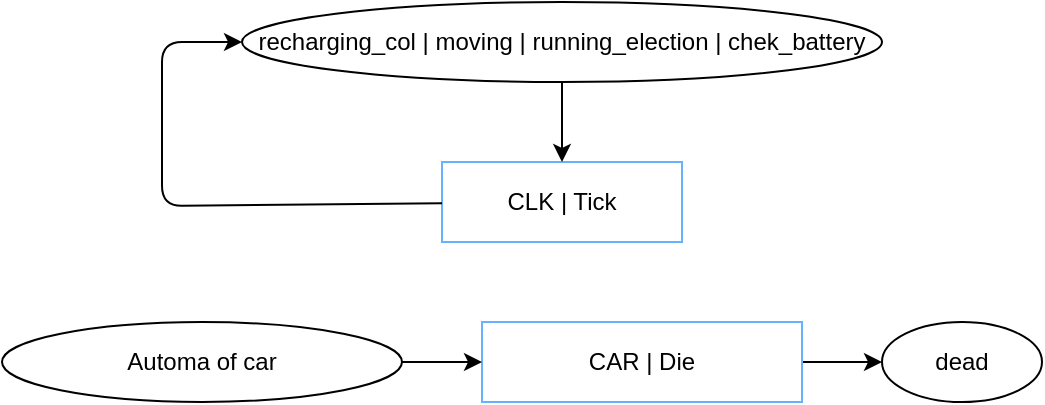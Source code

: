 <mxfile version="12.9.3" type="device"><diagram id="qtPa_4Nkjye7B7eR--jd" name="Page-1"><mxGraphModel dx="154" dy="1736" grid="1" gridSize="10" guides="1" tooltips="1" connect="1" arrows="1" fold="1" page="1" pageScale="1" pageWidth="827" pageHeight="1169" math="0" shadow="0"><root><mxCell id="0"/><mxCell id="1" parent="0"/><mxCell id="lo-fNMgx_WArCEucyS62-1" value="CLK | Tick" style="rounded=0;whiteSpace=wrap;html=1;strokeColor=#66B2FF;fillColor=none;" parent="1" vertex="1"><mxGeometry x="1201" y="-480" width="120" height="40" as="geometry"/></mxCell><mxCell id="lo-fNMgx_WArCEucyS62-2" value="recharging_col | moving | running_election | chek_battery" style="ellipse;whiteSpace=wrap;html=1;" parent="1" vertex="1"><mxGeometry x="1101" y="-560" width="320" height="40" as="geometry"/></mxCell><mxCell id="lo-fNMgx_WArCEucyS62-3" value="" style="endArrow=classic;html=1;" parent="1" source="lo-fNMgx_WArCEucyS62-2" target="lo-fNMgx_WArCEucyS62-1" edge="1"><mxGeometry width="50" height="50" relative="1" as="geometry"><mxPoint x="1101" y="-455" as="sourcePoint"/><mxPoint x="1151" y="-505" as="targetPoint"/></mxGeometry></mxCell><mxCell id="lo-fNMgx_WArCEucyS62-4" value="" style="endArrow=classic;html=1;" parent="1" source="lo-fNMgx_WArCEucyS62-1" target="lo-fNMgx_WArCEucyS62-2" edge="1"><mxGeometry width="50" height="50" relative="1" as="geometry"><mxPoint x="901" y="-310" as="sourcePoint"/><mxPoint x="851" y="-395" as="targetPoint"/><Array as="points"><mxPoint x="1061" y="-458"/><mxPoint x="1061" y="-540"/></Array></mxGeometry></mxCell><mxCell id="lo-fNMgx_WArCEucyS62-5" value="dead" style="ellipse;whiteSpace=wrap;html=1;" parent="1" vertex="1"><mxGeometry x="1421" y="-400" width="80" height="40" as="geometry"/></mxCell><mxCell id="lo-fNMgx_WArCEucyS62-6" value="" style="endArrow=classic;html=1;" parent="1" source="lo-fNMgx_WArCEucyS62-7" target="lo-fNMgx_WArCEucyS62-5" edge="1"><mxGeometry width="50" height="50" relative="1" as="geometry"><mxPoint x="944" y="-342.5" as="sourcePoint"/><mxPoint x="994" y="-392.5" as="targetPoint"/></mxGeometry></mxCell><mxCell id="lo-fNMgx_WArCEucyS62-7" value="CAR | Die" style="rounded=0;whiteSpace=wrap;html=1;fillColor=none;strokeColor=#66B2FF;" parent="1" vertex="1"><mxGeometry x="1221" y="-400" width="160" height="40" as="geometry"/></mxCell><mxCell id="lo-fNMgx_WArCEucyS62-8" value="Automa of car" style="ellipse;whiteSpace=wrap;html=1;" parent="1" vertex="1"><mxGeometry x="981" y="-400" width="200" height="40" as="geometry"/></mxCell><mxCell id="lo-fNMgx_WArCEucyS62-9" value="" style="endArrow=classic;html=1;" parent="1" source="lo-fNMgx_WArCEucyS62-8" target="lo-fNMgx_WArCEucyS62-7" edge="1"><mxGeometry width="50" height="50" relative="1" as="geometry"><mxPoint x="1197.5" y="-319.5" as="sourcePoint"/><mxPoint x="1247.5" y="-369.5" as="targetPoint"/></mxGeometry></mxCell></root></mxGraphModel></diagram></mxfile>